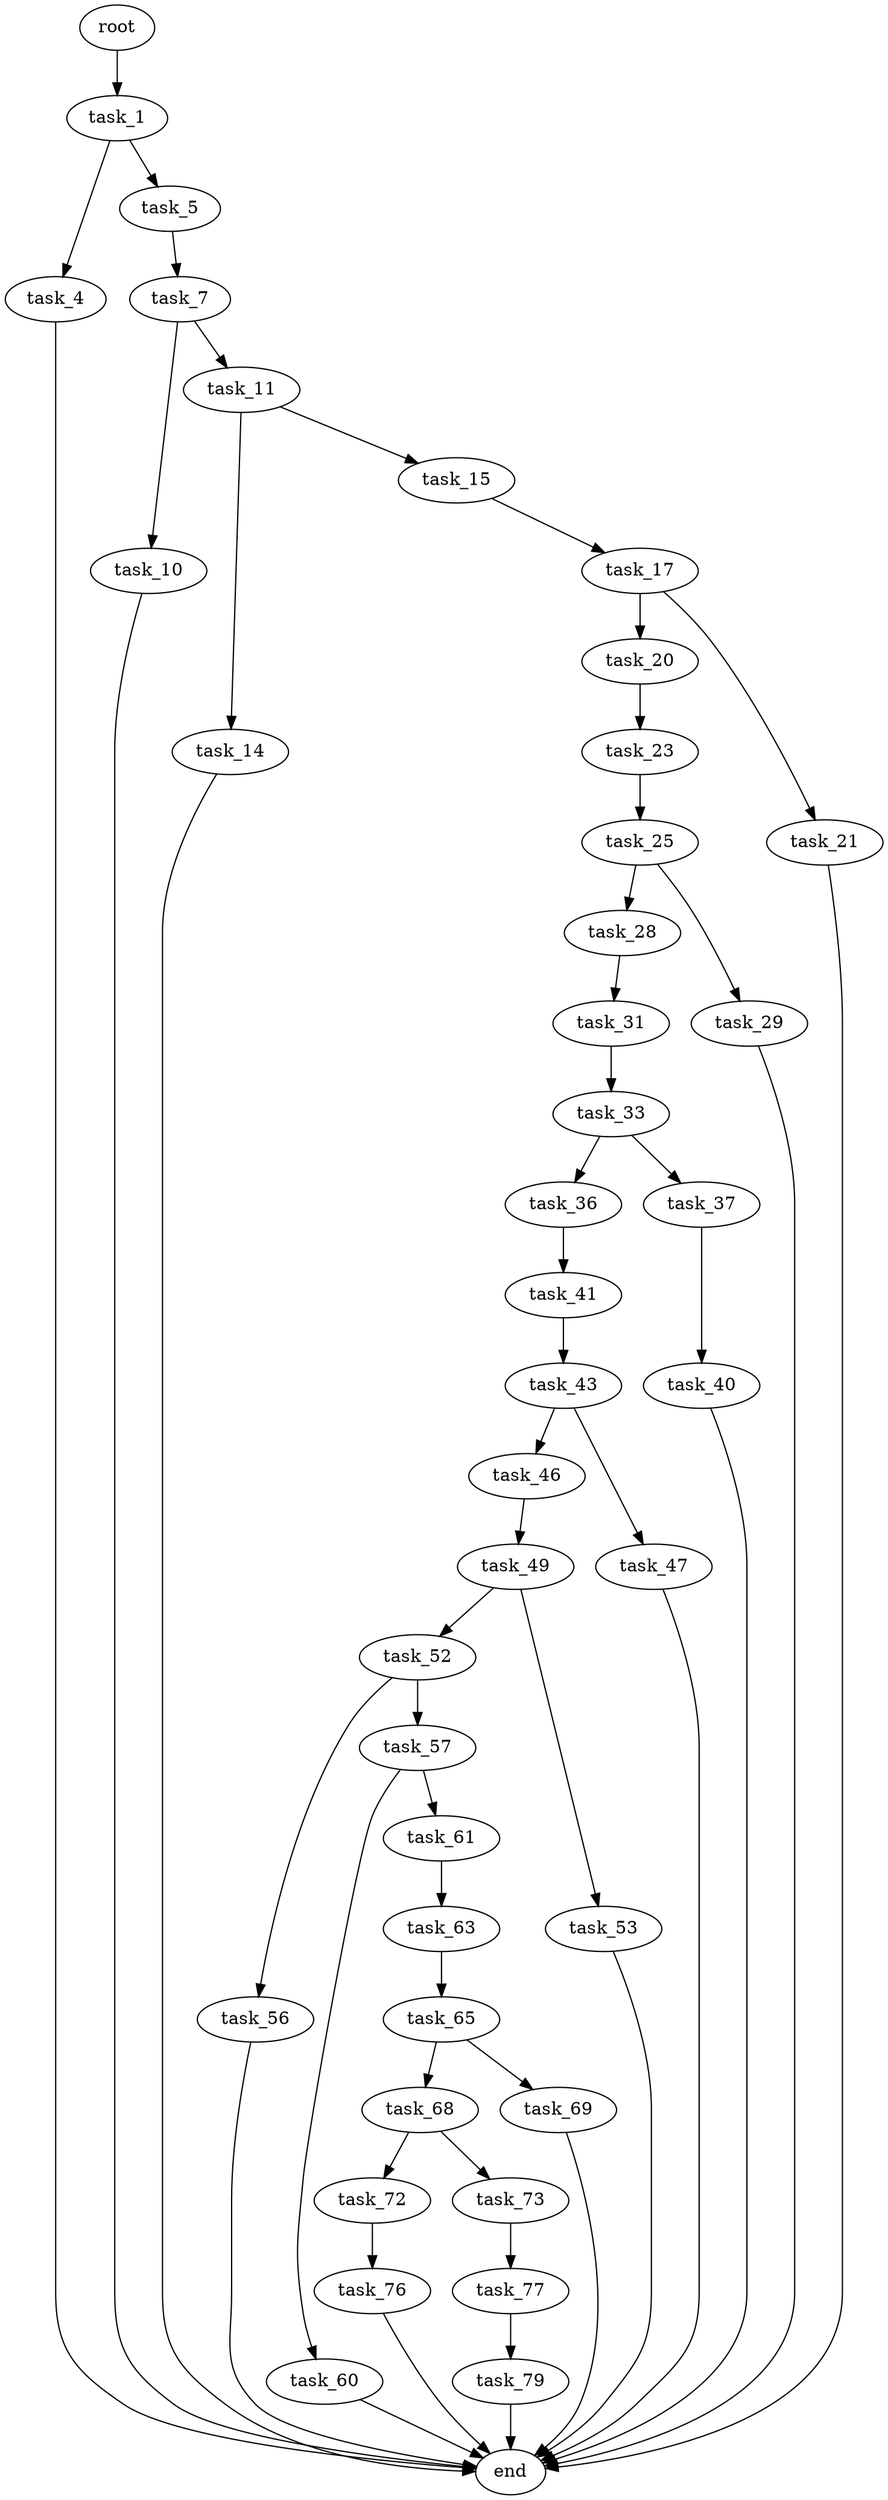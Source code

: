 digraph G {
  root [size="0.000000"];
  task_1 [size="276244583868.000000"];
  task_4 [size="831002252468.000000"];
  task_5 [size="1112373393444.000000"];
  task_7 [size="28991029248.000000"];
  task_10 [size="134217728000.000000"];
  task_11 [size="782757789696.000000"];
  task_14 [size="10508187959.000000"];
  task_15 [size="427361790578.000000"];
  task_17 [size="650662716.000000"];
  task_20 [size="232686522120.000000"];
  task_21 [size="28340448032.000000"];
  task_23 [size="68719476736.000000"];
  task_25 [size="68719476736.000000"];
  task_28 [size="28258549407.000000"];
  task_29 [size="3803375811.000000"];
  task_31 [size="7763679391.000000"];
  task_33 [size="82733803518.000000"];
  task_36 [size="45913228513.000000"];
  task_37 [size="3255263511.000000"];
  task_40 [size="12836879122.000000"];
  task_41 [size="2529869337.000000"];
  task_43 [size="134217728000.000000"];
  task_46 [size="8589934592.000000"];
  task_47 [size="496468139035.000000"];
  task_49 [size="967427575982.000000"];
  task_52 [size="109144073334.000000"];
  task_53 [size="48949842475.000000"];
  task_56 [size="12250007933.000000"];
  task_57 [size="93142727085.000000"];
  task_60 [size="1073741824000.000000"];
  task_61 [size="782757789696.000000"];
  task_63 [size="195833286062.000000"];
  task_65 [size="92467634264.000000"];
  task_68 [size="725293156.000000"];
  task_69 [size="34069428556.000000"];
  task_72 [size="1196267870837.000000"];
  task_73 [size="1073741824000.000000"];
  task_76 [size="87581613167.000000"];
  task_77 [size="92803959877.000000"];
  task_79 [size="31266183009.000000"];
  end [size="0.000000"];

  root -> task_1 [size="1.000000"];
  task_1 -> task_4 [size="536870912.000000"];
  task_1 -> task_5 [size="536870912.000000"];
  task_4 -> end [size="1.000000"];
  task_5 -> task_7 [size="838860800.000000"];
  task_7 -> task_10 [size="75497472.000000"];
  task_7 -> task_11 [size="75497472.000000"];
  task_10 -> end [size="1.000000"];
  task_11 -> task_14 [size="679477248.000000"];
  task_11 -> task_15 [size="679477248.000000"];
  task_14 -> end [size="1.000000"];
  task_15 -> task_17 [size="301989888.000000"];
  task_17 -> task_20 [size="33554432.000000"];
  task_17 -> task_21 [size="33554432.000000"];
  task_20 -> task_23 [size="209715200.000000"];
  task_21 -> end [size="1.000000"];
  task_23 -> task_25 [size="134217728.000000"];
  task_25 -> task_28 [size="134217728.000000"];
  task_25 -> task_29 [size="134217728.000000"];
  task_28 -> task_31 [size="679477248.000000"];
  task_29 -> end [size="1.000000"];
  task_31 -> task_33 [size="301989888.000000"];
  task_33 -> task_36 [size="75497472.000000"];
  task_33 -> task_37 [size="75497472.000000"];
  task_36 -> task_41 [size="134217728.000000"];
  task_37 -> task_40 [size="134217728.000000"];
  task_40 -> end [size="1.000000"];
  task_41 -> task_43 [size="134217728.000000"];
  task_43 -> task_46 [size="209715200.000000"];
  task_43 -> task_47 [size="209715200.000000"];
  task_46 -> task_49 [size="33554432.000000"];
  task_47 -> end [size="1.000000"];
  task_49 -> task_52 [size="838860800.000000"];
  task_49 -> task_53 [size="838860800.000000"];
  task_52 -> task_56 [size="301989888.000000"];
  task_52 -> task_57 [size="301989888.000000"];
  task_53 -> end [size="1.000000"];
  task_56 -> end [size="1.000000"];
  task_57 -> task_60 [size="209715200.000000"];
  task_57 -> task_61 [size="209715200.000000"];
  task_60 -> end [size="1.000000"];
  task_61 -> task_63 [size="679477248.000000"];
  task_63 -> task_65 [size="134217728.000000"];
  task_65 -> task_68 [size="209715200.000000"];
  task_65 -> task_69 [size="209715200.000000"];
  task_68 -> task_72 [size="75497472.000000"];
  task_68 -> task_73 [size="75497472.000000"];
  task_69 -> end [size="1.000000"];
  task_72 -> task_76 [size="838860800.000000"];
  task_73 -> task_77 [size="838860800.000000"];
  task_76 -> end [size="1.000000"];
  task_77 -> task_79 [size="75497472.000000"];
  task_79 -> end [size="1.000000"];
}
